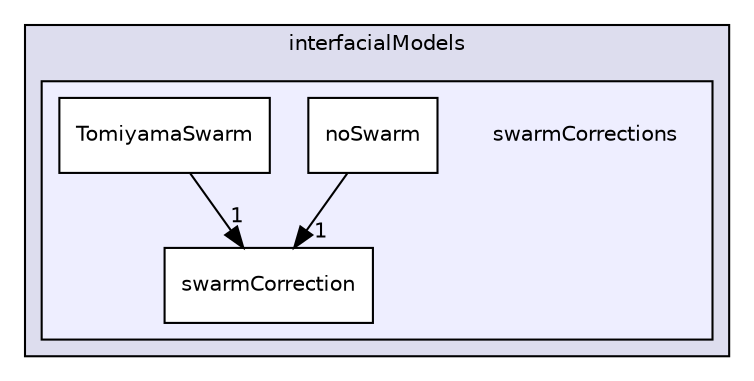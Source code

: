 digraph "swarmCorrections" {
  bgcolor=transparent;
  compound=true
  node [ fontsize="10", fontname="Helvetica"];
  edge [ labelfontsize="10", labelfontname="Helvetica"];
  subgraph clusterdir_a67881d67603c1140e6c8a3150cfe24f {
    graph [ bgcolor="#ddddee", pencolor="black", label="interfacialModels" fontname="Helvetica", fontsize="10", URL="dir_a67881d67603c1140e6c8a3150cfe24f.html"]
  subgraph clusterdir_5de433207423c3b7d853f2b280c66ad1 {
    graph [ bgcolor="#eeeeff", pencolor="black", label="" URL="dir_5de433207423c3b7d853f2b280c66ad1.html"];
    dir_5de433207423c3b7d853f2b280c66ad1 [shape=plaintext label="swarmCorrections"];
    dir_35a7b5c38fb70d4dcddc2f7029b86609 [shape=box label="noSwarm" color="black" fillcolor="white" style="filled" URL="dir_35a7b5c38fb70d4dcddc2f7029b86609.html"];
    dir_a48391efe14ee9201318fbaf129692a8 [shape=box label="swarmCorrection" color="black" fillcolor="white" style="filled" URL="dir_a48391efe14ee9201318fbaf129692a8.html"];
    dir_e68b19ee0ed88568212aca6e957c814c [shape=box label="TomiyamaSwarm" color="black" fillcolor="white" style="filled" URL="dir_e68b19ee0ed88568212aca6e957c814c.html"];
  }
  }
  dir_e68b19ee0ed88568212aca6e957c814c->dir_a48391efe14ee9201318fbaf129692a8 [headlabel="1", labeldistance=1.5 headhref="dir_000199_000148.html"];
  dir_35a7b5c38fb70d4dcddc2f7029b86609->dir_a48391efe14ee9201318fbaf129692a8 [headlabel="1", labeldistance=1.5 headhref="dir_000167_000148.html"];
}
